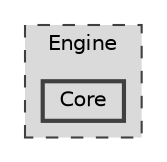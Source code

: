 digraph "Engine/Core"
{
 // LATEX_PDF_SIZE
  bgcolor="transparent";
  edge [fontname=Helvetica,fontsize=10,labelfontname=Helvetica,labelfontsize=10];
  node [fontname=Helvetica,fontsize=10,shape=box,height=0.2,width=0.4];
  compound=true
  subgraph clusterdir_0b6ee6e7e9547e675db4add2e5de97da {
    graph [ bgcolor="#dadada", pencolor="grey25", label="Engine", fontname=Helvetica,fontsize=10 style="filled,dashed", URL="dir_0b6ee6e7e9547e675db4add2e5de97da.html",tooltip=""]
  dir_0e25eeab45a2a860e54b41439eaf8784 [label="Core", fillcolor="#dadada", color="grey25", style="filled,bold", URL="dir_0e25eeab45a2a860e54b41439eaf8784.html",tooltip=""];
  }
}
